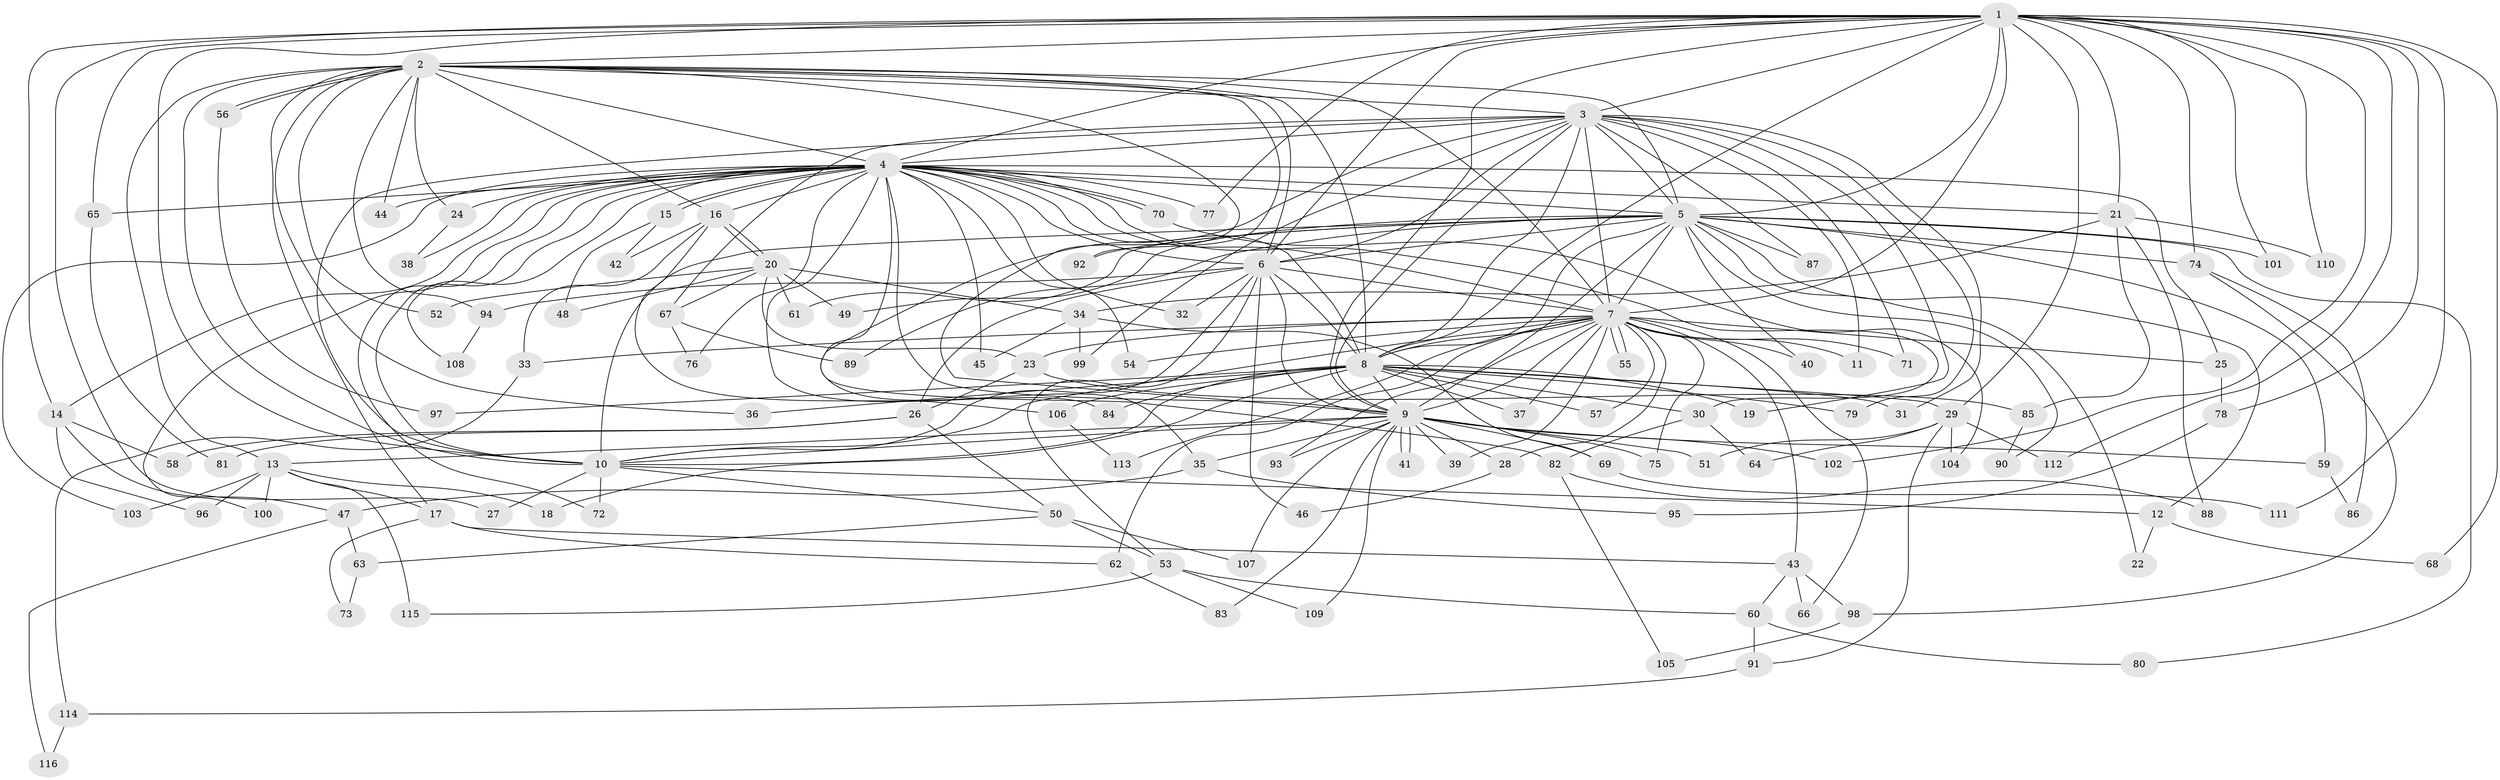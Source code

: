 // coarse degree distribution, {21: 0.034482758620689655, 19: 0.017241379310344827, 11: 0.017241379310344827, 2: 0.5344827586206896, 1: 0.1896551724137931, 4: 0.034482758620689655, 3: 0.08620689655172414, 7: 0.034482758620689655, 9: 0.017241379310344827, 8: 0.017241379310344827, 25: 0.017241379310344827}
// Generated by graph-tools (version 1.1) at 2025/02/03/05/25 17:02:38]
// undirected, 116 vertices, 257 edges
graph export_dot {
graph [start="1"]
  node [color=gray90,style=filled];
  1;
  2;
  3;
  4;
  5;
  6;
  7;
  8;
  9;
  10;
  11;
  12;
  13;
  14;
  15;
  16;
  17;
  18;
  19;
  20;
  21;
  22;
  23;
  24;
  25;
  26;
  27;
  28;
  29;
  30;
  31;
  32;
  33;
  34;
  35;
  36;
  37;
  38;
  39;
  40;
  41;
  42;
  43;
  44;
  45;
  46;
  47;
  48;
  49;
  50;
  51;
  52;
  53;
  54;
  55;
  56;
  57;
  58;
  59;
  60;
  61;
  62;
  63;
  64;
  65;
  66;
  67;
  68;
  69;
  70;
  71;
  72;
  73;
  74;
  75;
  76;
  77;
  78;
  79;
  80;
  81;
  82;
  83;
  84;
  85;
  86;
  87;
  88;
  89;
  90;
  91;
  92;
  93;
  94;
  95;
  96;
  97;
  98;
  99;
  100;
  101;
  102;
  103;
  104;
  105;
  106;
  107;
  108;
  109;
  110;
  111;
  112;
  113;
  114;
  115;
  116;
  1 -- 2;
  1 -- 3;
  1 -- 4;
  1 -- 5;
  1 -- 6;
  1 -- 7;
  1 -- 8;
  1 -- 9;
  1 -- 10;
  1 -- 14;
  1 -- 21;
  1 -- 27;
  1 -- 29;
  1 -- 65;
  1 -- 68;
  1 -- 74;
  1 -- 77;
  1 -- 78;
  1 -- 101;
  1 -- 102;
  1 -- 110;
  1 -- 111;
  1 -- 112;
  2 -- 3;
  2 -- 4;
  2 -- 5;
  2 -- 6;
  2 -- 7;
  2 -- 8;
  2 -- 9;
  2 -- 10;
  2 -- 13;
  2 -- 16;
  2 -- 17;
  2 -- 24;
  2 -- 36;
  2 -- 44;
  2 -- 52;
  2 -- 56;
  2 -- 56;
  2 -- 92;
  2 -- 94;
  3 -- 4;
  3 -- 5;
  3 -- 6;
  3 -- 7;
  3 -- 8;
  3 -- 9;
  3 -- 10;
  3 -- 11;
  3 -- 19;
  3 -- 31;
  3 -- 35;
  3 -- 67;
  3 -- 71;
  3 -- 79;
  3 -- 87;
  3 -- 99;
  4 -- 5;
  4 -- 6;
  4 -- 7;
  4 -- 8;
  4 -- 9;
  4 -- 10;
  4 -- 14;
  4 -- 15;
  4 -- 15;
  4 -- 16;
  4 -- 21;
  4 -- 24;
  4 -- 25;
  4 -- 30;
  4 -- 32;
  4 -- 38;
  4 -- 44;
  4 -- 45;
  4 -- 54;
  4 -- 65;
  4 -- 70;
  4 -- 70;
  4 -- 72;
  4 -- 76;
  4 -- 77;
  4 -- 82;
  4 -- 84;
  4 -- 100;
  4 -- 103;
  4 -- 108;
  5 -- 6;
  5 -- 7;
  5 -- 8;
  5 -- 9;
  5 -- 10;
  5 -- 12;
  5 -- 22;
  5 -- 40;
  5 -- 49;
  5 -- 59;
  5 -- 61;
  5 -- 74;
  5 -- 80;
  5 -- 87;
  5 -- 89;
  5 -- 90;
  5 -- 92;
  5 -- 101;
  6 -- 7;
  6 -- 8;
  6 -- 9;
  6 -- 10;
  6 -- 26;
  6 -- 32;
  6 -- 46;
  6 -- 53;
  6 -- 94;
  7 -- 8;
  7 -- 9;
  7 -- 10;
  7 -- 11;
  7 -- 23;
  7 -- 25;
  7 -- 28;
  7 -- 33;
  7 -- 37;
  7 -- 39;
  7 -- 40;
  7 -- 43;
  7 -- 54;
  7 -- 55;
  7 -- 55;
  7 -- 57;
  7 -- 62;
  7 -- 66;
  7 -- 71;
  7 -- 75;
  7 -- 93;
  7 -- 113;
  8 -- 9;
  8 -- 10;
  8 -- 18;
  8 -- 19;
  8 -- 29;
  8 -- 30;
  8 -- 31;
  8 -- 36;
  8 -- 37;
  8 -- 57;
  8 -- 79;
  8 -- 84;
  8 -- 97;
  8 -- 106;
  9 -- 10;
  9 -- 13;
  9 -- 28;
  9 -- 35;
  9 -- 39;
  9 -- 41;
  9 -- 41;
  9 -- 51;
  9 -- 59;
  9 -- 69;
  9 -- 75;
  9 -- 83;
  9 -- 93;
  9 -- 102;
  9 -- 107;
  9 -- 109;
  10 -- 12;
  10 -- 27;
  10 -- 50;
  10 -- 72;
  12 -- 22;
  12 -- 68;
  13 -- 17;
  13 -- 18;
  13 -- 96;
  13 -- 100;
  13 -- 103;
  13 -- 115;
  14 -- 47;
  14 -- 58;
  14 -- 96;
  15 -- 42;
  15 -- 48;
  16 -- 20;
  16 -- 20;
  16 -- 33;
  16 -- 42;
  16 -- 106;
  17 -- 43;
  17 -- 62;
  17 -- 73;
  20 -- 23;
  20 -- 34;
  20 -- 48;
  20 -- 49;
  20 -- 52;
  20 -- 61;
  20 -- 67;
  21 -- 34;
  21 -- 85;
  21 -- 88;
  21 -- 110;
  23 -- 26;
  23 -- 85;
  24 -- 38;
  25 -- 78;
  26 -- 50;
  26 -- 58;
  26 -- 81;
  28 -- 46;
  29 -- 51;
  29 -- 64;
  29 -- 91;
  29 -- 104;
  29 -- 112;
  30 -- 64;
  30 -- 82;
  33 -- 114;
  34 -- 45;
  34 -- 69;
  34 -- 99;
  35 -- 47;
  35 -- 95;
  43 -- 60;
  43 -- 66;
  43 -- 98;
  47 -- 63;
  47 -- 116;
  50 -- 53;
  50 -- 63;
  50 -- 107;
  53 -- 60;
  53 -- 109;
  53 -- 115;
  56 -- 97;
  59 -- 86;
  60 -- 80;
  60 -- 91;
  62 -- 83;
  63 -- 73;
  65 -- 81;
  67 -- 76;
  67 -- 89;
  69 -- 111;
  70 -- 104;
  74 -- 86;
  74 -- 98;
  78 -- 95;
  82 -- 88;
  82 -- 105;
  85 -- 90;
  91 -- 114;
  94 -- 108;
  98 -- 105;
  106 -- 113;
  114 -- 116;
}

